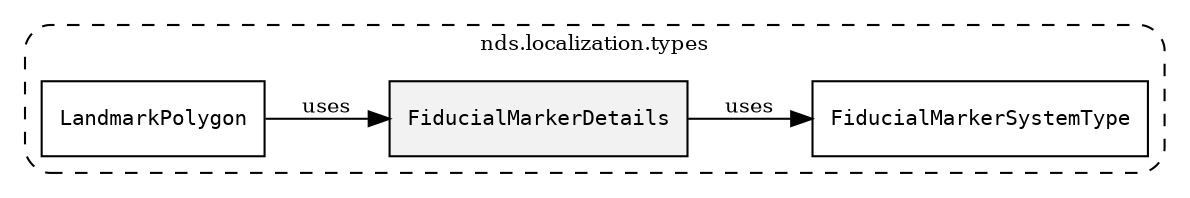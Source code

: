/**
 * This dot file creates symbol collaboration diagram for FiducialMarkerDetails.
 */
digraph ZSERIO
{
    node [shape=box, fontsize=10];
    rankdir="LR";
    fontsize=10;
    tooltip="FiducialMarkerDetails collaboration diagram";

    subgraph "cluster_nds.localization.types"
    {
        style="dashed, rounded";
        label="nds.localization.types";
        tooltip="Package nds.localization.types";
        href="../../../content/packages/nds.localization.types.html#Package-nds-localization-types";
        target="_parent";

        "FiducialMarkerDetails" [style="filled", fillcolor="#0000000D", target="_parent", label=<<font face="monospace"><table align="center" border="0" cellspacing="0" cellpadding="0"><tr><td href="../../../content/packages/nds.localization.types.html#Structure-FiducialMarkerDetails" title="Structure defined in nds.localization.types">FiducialMarkerDetails</td></tr></table></font>>];
        "FiducialMarkerSystemType" [target="_parent", label=<<font face="monospace"><table align="center" border="0" cellspacing="0" cellpadding="0"><tr><td href="../../../content/packages/nds.localization.types.html#Enum-FiducialMarkerSystemType" title="Enum defined in nds.localization.types">FiducialMarkerSystemType</td></tr></table></font>>];
        "LandmarkPolygon" [target="_parent", label=<<font face="monospace"><table align="center" border="0" cellspacing="0" cellpadding="0"><tr><td href="../../../content/packages/nds.localization.types.html#Structure-LandmarkPolygon" title="Structure defined in nds.localization.types">LandmarkPolygon</td></tr></table></font>>];
    }

    "FiducialMarkerDetails" -> "FiducialMarkerSystemType" [label="uses", fontsize=10];
    "LandmarkPolygon" -> "FiducialMarkerDetails" [label="uses", fontsize=10];
}
